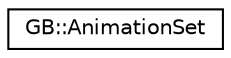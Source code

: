 digraph "Graphical Class Hierarchy"
{
  edge [fontname="Helvetica",fontsize="10",labelfontname="Helvetica",labelfontsize="10"];
  node [fontname="Helvetica",fontsize="10",shape=record];
  rankdir="LR";
  Node1 [label="GB::AnimationSet",height=0.2,width=0.4,color="black", fillcolor="white", style="filled",URL="$class_g_b_1_1_animation_set.html",tooltip="Creates and owns a set of animations comprised of several frames. "];
}
